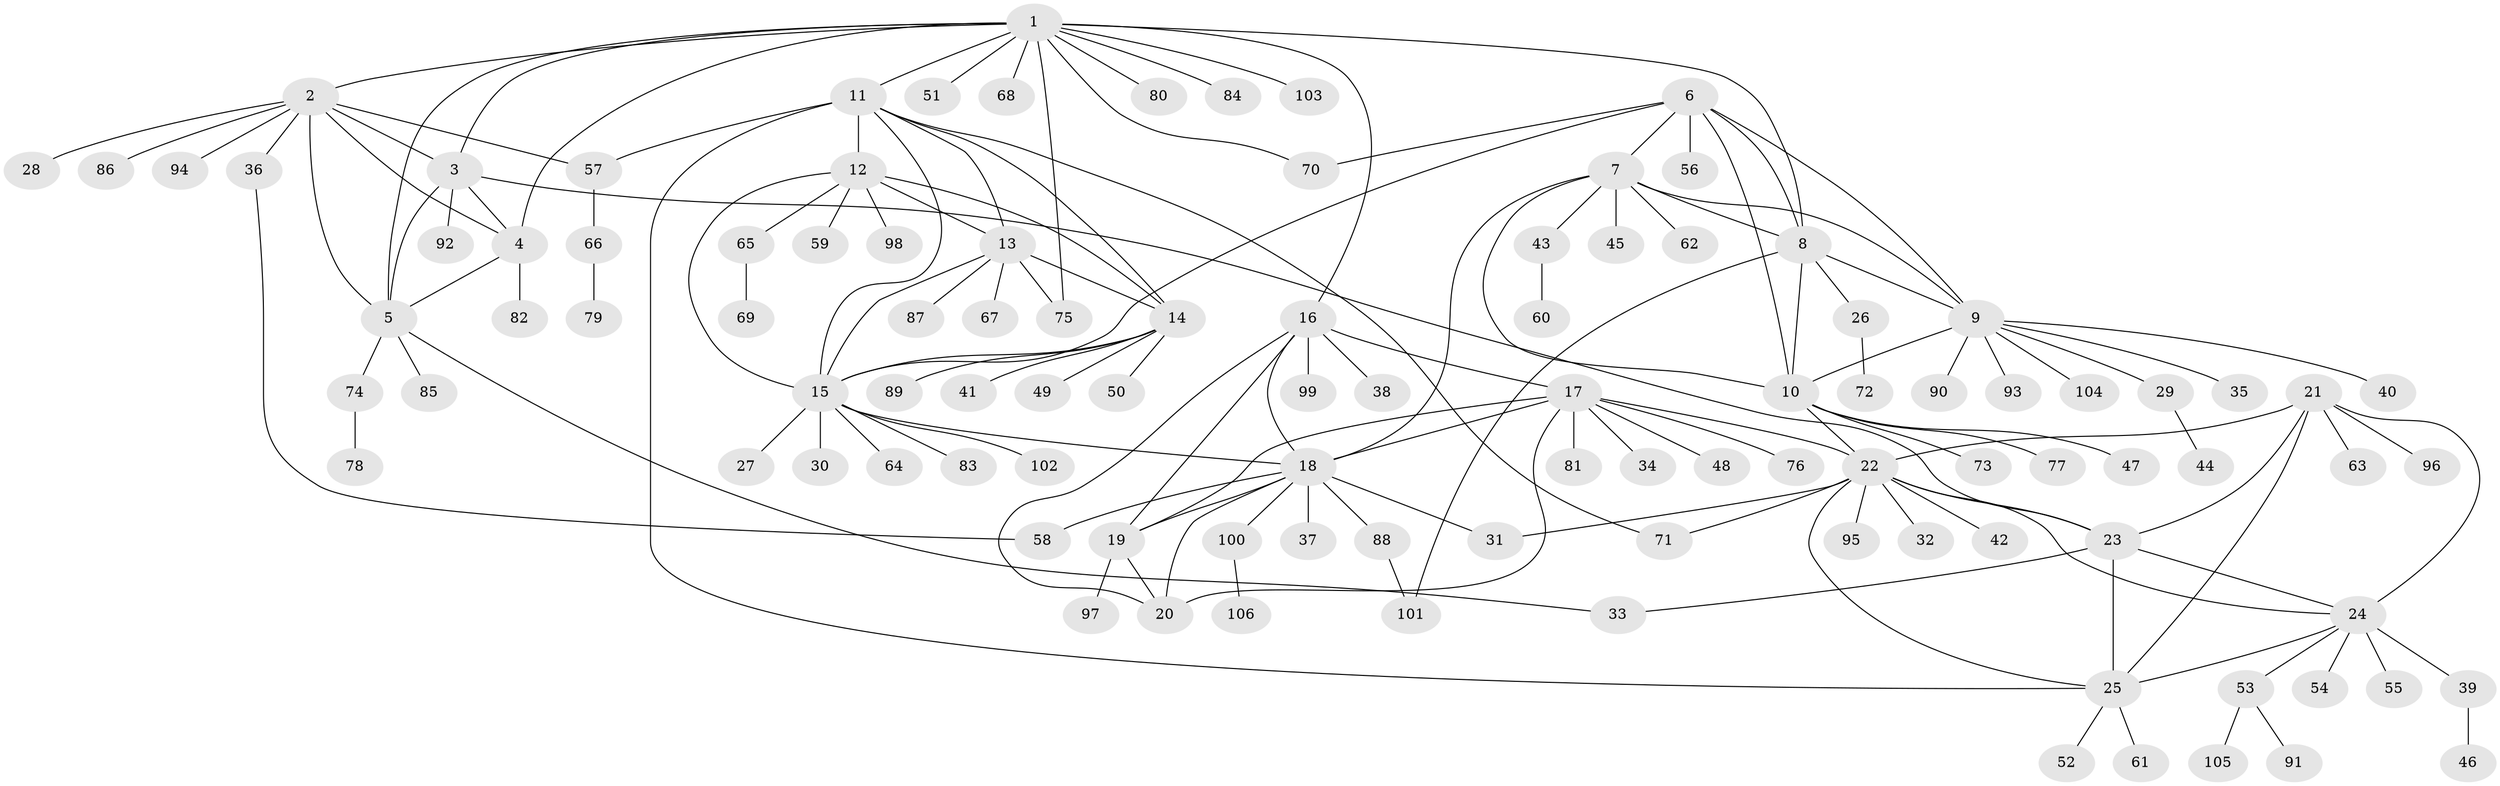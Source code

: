 // Generated by graph-tools (version 1.1) at 2025/11/02/27/25 16:11:33]
// undirected, 106 vertices, 149 edges
graph export_dot {
graph [start="1"]
  node [color=gray90,style=filled];
  1;
  2;
  3;
  4;
  5;
  6;
  7;
  8;
  9;
  10;
  11;
  12;
  13;
  14;
  15;
  16;
  17;
  18;
  19;
  20;
  21;
  22;
  23;
  24;
  25;
  26;
  27;
  28;
  29;
  30;
  31;
  32;
  33;
  34;
  35;
  36;
  37;
  38;
  39;
  40;
  41;
  42;
  43;
  44;
  45;
  46;
  47;
  48;
  49;
  50;
  51;
  52;
  53;
  54;
  55;
  56;
  57;
  58;
  59;
  60;
  61;
  62;
  63;
  64;
  65;
  66;
  67;
  68;
  69;
  70;
  71;
  72;
  73;
  74;
  75;
  76;
  77;
  78;
  79;
  80;
  81;
  82;
  83;
  84;
  85;
  86;
  87;
  88;
  89;
  90;
  91;
  92;
  93;
  94;
  95;
  96;
  97;
  98;
  99;
  100;
  101;
  102;
  103;
  104;
  105;
  106;
  1 -- 2;
  1 -- 3;
  1 -- 4;
  1 -- 5;
  1 -- 8;
  1 -- 11;
  1 -- 16;
  1 -- 51;
  1 -- 68;
  1 -- 70;
  1 -- 75;
  1 -- 80;
  1 -- 84;
  1 -- 103;
  2 -- 3;
  2 -- 4;
  2 -- 5;
  2 -- 28;
  2 -- 36;
  2 -- 57;
  2 -- 86;
  2 -- 94;
  3 -- 4;
  3 -- 5;
  3 -- 23;
  3 -- 92;
  4 -- 5;
  4 -- 82;
  5 -- 33;
  5 -- 74;
  5 -- 85;
  6 -- 7;
  6 -- 8;
  6 -- 9;
  6 -- 10;
  6 -- 15;
  6 -- 56;
  6 -- 70;
  7 -- 8;
  7 -- 9;
  7 -- 10;
  7 -- 18;
  7 -- 43;
  7 -- 45;
  7 -- 62;
  8 -- 9;
  8 -- 10;
  8 -- 26;
  8 -- 101;
  9 -- 10;
  9 -- 29;
  9 -- 35;
  9 -- 40;
  9 -- 90;
  9 -- 93;
  9 -- 104;
  10 -- 22;
  10 -- 47;
  10 -- 73;
  10 -- 77;
  11 -- 12;
  11 -- 13;
  11 -- 14;
  11 -- 15;
  11 -- 25;
  11 -- 57;
  11 -- 71;
  12 -- 13;
  12 -- 14;
  12 -- 15;
  12 -- 59;
  12 -- 65;
  12 -- 98;
  13 -- 14;
  13 -- 15;
  13 -- 67;
  13 -- 75;
  13 -- 87;
  14 -- 15;
  14 -- 41;
  14 -- 49;
  14 -- 50;
  14 -- 89;
  15 -- 18;
  15 -- 27;
  15 -- 30;
  15 -- 64;
  15 -- 83;
  15 -- 102;
  16 -- 17;
  16 -- 18;
  16 -- 19;
  16 -- 20;
  16 -- 38;
  16 -- 99;
  17 -- 18;
  17 -- 19;
  17 -- 20;
  17 -- 22;
  17 -- 34;
  17 -- 48;
  17 -- 76;
  17 -- 81;
  18 -- 19;
  18 -- 20;
  18 -- 31;
  18 -- 37;
  18 -- 58;
  18 -- 88;
  18 -- 100;
  19 -- 20;
  19 -- 97;
  21 -- 22;
  21 -- 23;
  21 -- 24;
  21 -- 25;
  21 -- 63;
  21 -- 96;
  22 -- 23;
  22 -- 24;
  22 -- 25;
  22 -- 31;
  22 -- 32;
  22 -- 42;
  22 -- 71;
  22 -- 95;
  23 -- 24;
  23 -- 25;
  23 -- 33;
  24 -- 25;
  24 -- 39;
  24 -- 53;
  24 -- 54;
  24 -- 55;
  25 -- 52;
  25 -- 61;
  26 -- 72;
  29 -- 44;
  36 -- 58;
  39 -- 46;
  43 -- 60;
  53 -- 91;
  53 -- 105;
  57 -- 66;
  65 -- 69;
  66 -- 79;
  74 -- 78;
  88 -- 101;
  100 -- 106;
}
